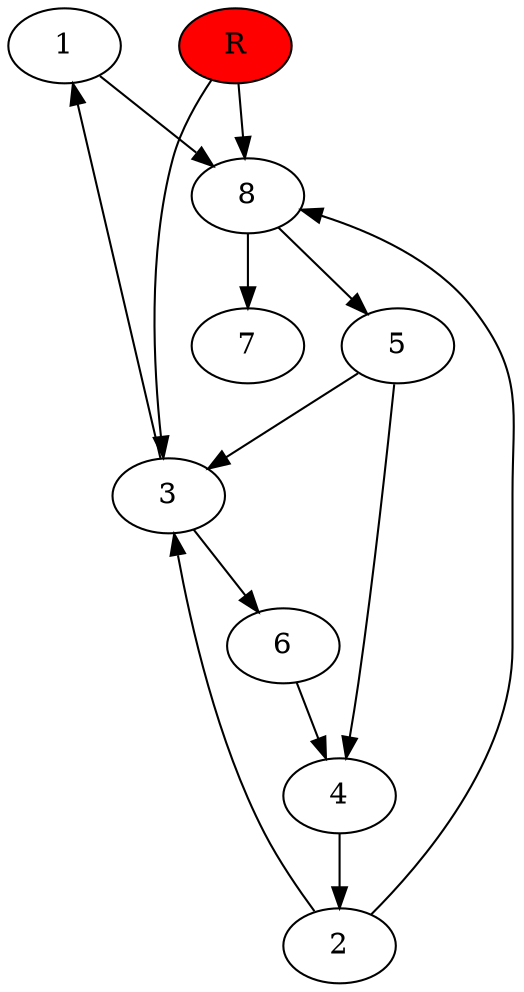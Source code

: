 digraph prb31214 {
	1
	2
	3
	4
	5
	6
	7
	8
	R [fillcolor="#ff0000" style=filled]
	1 -> 8
	2 -> 3
	2 -> 8
	3 -> 1
	3 -> 6
	4 -> 2
	5 -> 3
	5 -> 4
	6 -> 4
	8 -> 5
	8 -> 7
	R -> 3
	R -> 8
}
